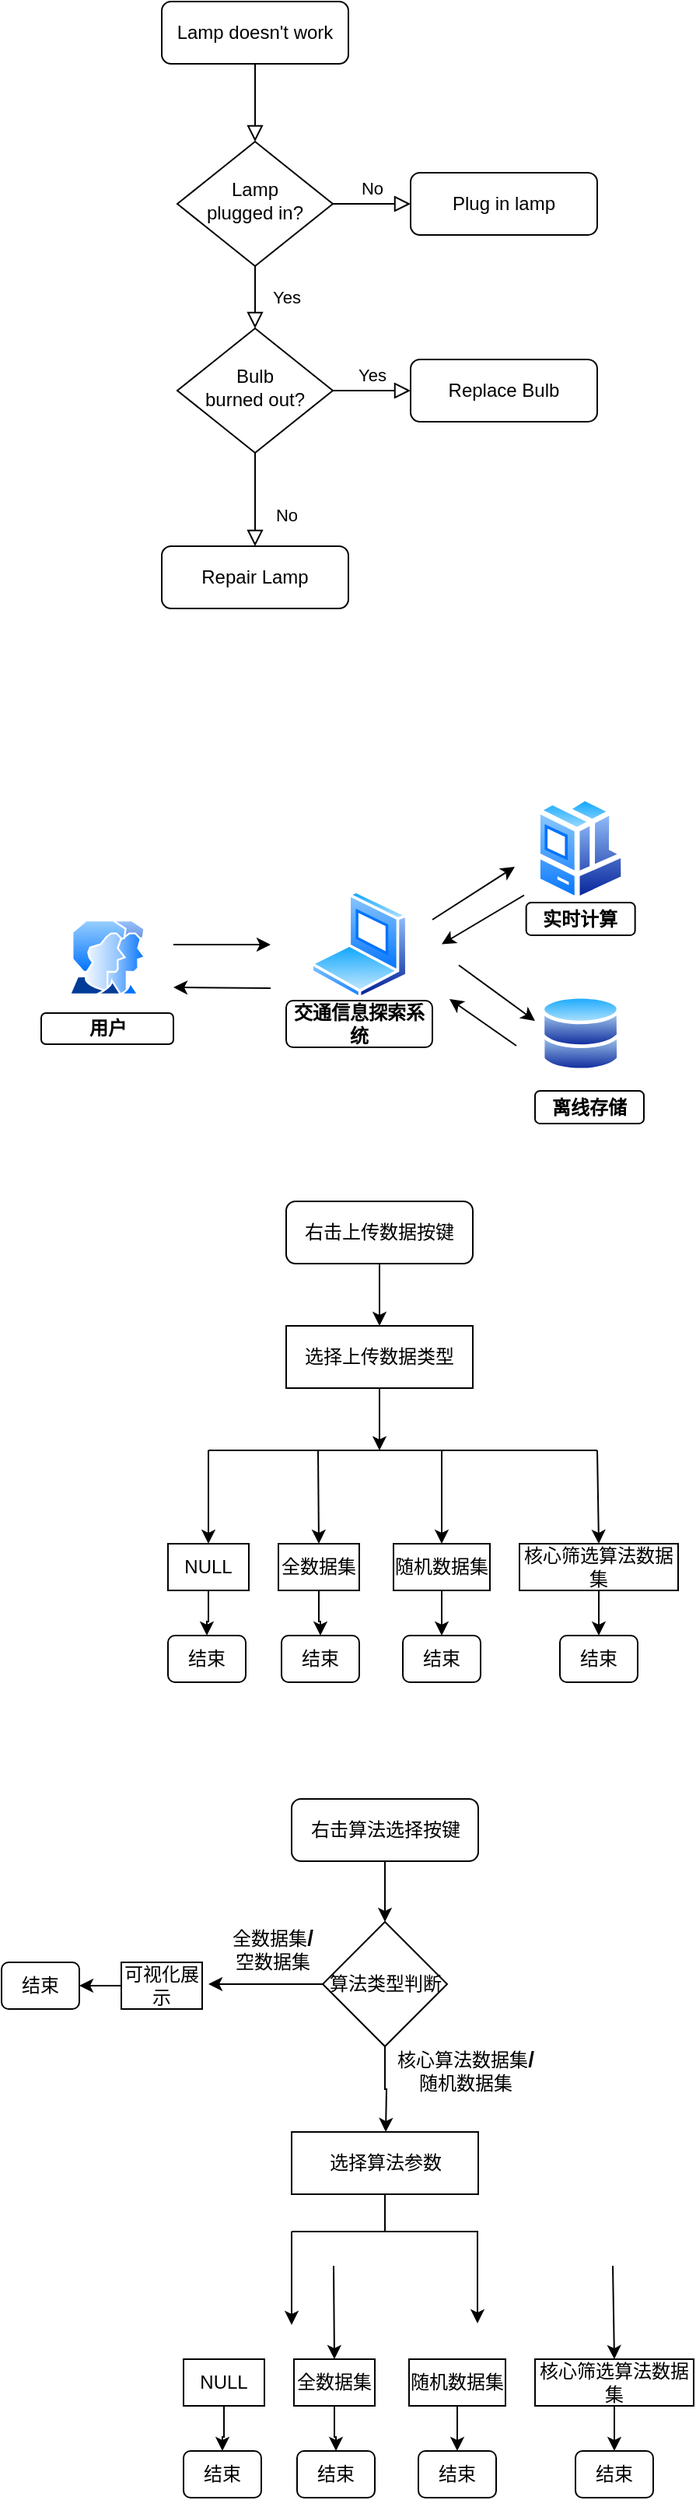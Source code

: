 <mxfile version="14.4.5" type="github">
  <diagram id="C5RBs43oDa-KdzZeNtuy" name="Page-1">
    <mxGraphModel dx="903" dy="575" grid="0" gridSize="10" guides="1" tooltips="1" connect="1" arrows="1" fold="1" page="1" pageScale="1" pageWidth="827" pageHeight="1169" math="0" shadow="0">
      <root>
        <mxCell id="WIyWlLk6GJQsqaUBKTNV-0" />
        <mxCell id="WIyWlLk6GJQsqaUBKTNV-1" parent="WIyWlLk6GJQsqaUBKTNV-0" />
        <mxCell id="WIyWlLk6GJQsqaUBKTNV-2" value="" style="rounded=0;html=1;jettySize=auto;orthogonalLoop=1;fontSize=11;endArrow=block;endFill=0;endSize=8;strokeWidth=1;shadow=0;labelBackgroundColor=none;edgeStyle=orthogonalEdgeStyle;" parent="WIyWlLk6GJQsqaUBKTNV-1" source="WIyWlLk6GJQsqaUBKTNV-3" target="WIyWlLk6GJQsqaUBKTNV-6" edge="1">
          <mxGeometry relative="1" as="geometry" />
        </mxCell>
        <mxCell id="WIyWlLk6GJQsqaUBKTNV-3" value="Lamp doesn&#39;t work" style="rounded=1;whiteSpace=wrap;html=1;fontSize=12;glass=0;strokeWidth=1;shadow=0;" parent="WIyWlLk6GJQsqaUBKTNV-1" vertex="1">
          <mxGeometry x="160" y="80" width="120" height="40" as="geometry" />
        </mxCell>
        <mxCell id="WIyWlLk6GJQsqaUBKTNV-4" value="Yes" style="rounded=0;html=1;jettySize=auto;orthogonalLoop=1;fontSize=11;endArrow=block;endFill=0;endSize=8;strokeWidth=1;shadow=0;labelBackgroundColor=none;edgeStyle=orthogonalEdgeStyle;" parent="WIyWlLk6GJQsqaUBKTNV-1" source="WIyWlLk6GJQsqaUBKTNV-6" target="WIyWlLk6GJQsqaUBKTNV-10" edge="1">
          <mxGeometry y="20" relative="1" as="geometry">
            <mxPoint as="offset" />
          </mxGeometry>
        </mxCell>
        <mxCell id="WIyWlLk6GJQsqaUBKTNV-5" value="No" style="edgeStyle=orthogonalEdgeStyle;rounded=0;html=1;jettySize=auto;orthogonalLoop=1;fontSize=11;endArrow=block;endFill=0;endSize=8;strokeWidth=1;shadow=0;labelBackgroundColor=none;" parent="WIyWlLk6GJQsqaUBKTNV-1" source="WIyWlLk6GJQsqaUBKTNV-6" target="WIyWlLk6GJQsqaUBKTNV-7" edge="1">
          <mxGeometry y="10" relative="1" as="geometry">
            <mxPoint as="offset" />
          </mxGeometry>
        </mxCell>
        <mxCell id="WIyWlLk6GJQsqaUBKTNV-6" value="Lamp&lt;br&gt;plugged in?" style="rhombus;whiteSpace=wrap;html=1;shadow=0;fontFamily=Helvetica;fontSize=12;align=center;strokeWidth=1;spacing=6;spacingTop=-4;" parent="WIyWlLk6GJQsqaUBKTNV-1" vertex="1">
          <mxGeometry x="170" y="170" width="100" height="80" as="geometry" />
        </mxCell>
        <mxCell id="WIyWlLk6GJQsqaUBKTNV-7" value="Plug in lamp" style="rounded=1;whiteSpace=wrap;html=1;fontSize=12;glass=0;strokeWidth=1;shadow=0;" parent="WIyWlLk6GJQsqaUBKTNV-1" vertex="1">
          <mxGeometry x="320" y="190" width="120" height="40" as="geometry" />
        </mxCell>
        <mxCell id="WIyWlLk6GJQsqaUBKTNV-8" value="No" style="rounded=0;html=1;jettySize=auto;orthogonalLoop=1;fontSize=11;endArrow=block;endFill=0;endSize=8;strokeWidth=1;shadow=0;labelBackgroundColor=none;edgeStyle=orthogonalEdgeStyle;" parent="WIyWlLk6GJQsqaUBKTNV-1" source="WIyWlLk6GJQsqaUBKTNV-10" target="WIyWlLk6GJQsqaUBKTNV-11" edge="1">
          <mxGeometry x="0.333" y="20" relative="1" as="geometry">
            <mxPoint as="offset" />
          </mxGeometry>
        </mxCell>
        <mxCell id="WIyWlLk6GJQsqaUBKTNV-9" value="Yes" style="edgeStyle=orthogonalEdgeStyle;rounded=0;html=1;jettySize=auto;orthogonalLoop=1;fontSize=11;endArrow=block;endFill=0;endSize=8;strokeWidth=1;shadow=0;labelBackgroundColor=none;" parent="WIyWlLk6GJQsqaUBKTNV-1" source="WIyWlLk6GJQsqaUBKTNV-10" target="WIyWlLk6GJQsqaUBKTNV-12" edge="1">
          <mxGeometry y="10" relative="1" as="geometry">
            <mxPoint as="offset" />
          </mxGeometry>
        </mxCell>
        <mxCell id="WIyWlLk6GJQsqaUBKTNV-10" value="Bulb&lt;br&gt;burned out?" style="rhombus;whiteSpace=wrap;html=1;shadow=0;fontFamily=Helvetica;fontSize=12;align=center;strokeWidth=1;spacing=6;spacingTop=-4;" parent="WIyWlLk6GJQsqaUBKTNV-1" vertex="1">
          <mxGeometry x="170" y="290" width="100" height="80" as="geometry" />
        </mxCell>
        <mxCell id="WIyWlLk6GJQsqaUBKTNV-11" value="Repair Lamp" style="rounded=1;whiteSpace=wrap;html=1;fontSize=12;glass=0;strokeWidth=1;shadow=0;" parent="WIyWlLk6GJQsqaUBKTNV-1" vertex="1">
          <mxGeometry x="160" y="430" width="120" height="40" as="geometry" />
        </mxCell>
        <mxCell id="WIyWlLk6GJQsqaUBKTNV-12" value="Replace Bulb" style="rounded=1;whiteSpace=wrap;html=1;fontSize=12;glass=0;strokeWidth=1;shadow=0;" parent="WIyWlLk6GJQsqaUBKTNV-1" vertex="1">
          <mxGeometry x="320" y="310" width="120" height="40" as="geometry" />
        </mxCell>
        <mxCell id="07RU_dakuY-ybr0K6Tnr-0" value="" style="aspect=fixed;perimeter=ellipsePerimeter;html=1;align=center;shadow=0;dashed=0;spacingTop=3;image;image=img/lib/active_directory/user_accounts.svg;" vertex="1" parent="WIyWlLk6GJQsqaUBKTNV-1">
          <mxGeometry x="100" y="670" width="50" height="48.5" as="geometry" />
        </mxCell>
        <mxCell id="07RU_dakuY-ybr0K6Tnr-1" value="&lt;b&gt;用户&lt;/b&gt;" style="rounded=1;whiteSpace=wrap;html=1;fontSize=12;glass=0;strokeWidth=1;shadow=0;" vertex="1" parent="WIyWlLk6GJQsqaUBKTNV-1">
          <mxGeometry x="82.5" y="730" width="85" height="20" as="geometry" />
        </mxCell>
        <mxCell id="07RU_dakuY-ybr0K6Tnr-2" value="" style="endArrow=classic;html=1;" edge="1" parent="WIyWlLk6GJQsqaUBKTNV-1">
          <mxGeometry width="50" height="50" relative="1" as="geometry">
            <mxPoint x="167.5" y="686" as="sourcePoint" />
            <mxPoint x="230" y="686" as="targetPoint" />
          </mxGeometry>
        </mxCell>
        <mxCell id="07RU_dakuY-ybr0K6Tnr-3" value="" style="endArrow=classic;html=1;" edge="1" parent="WIyWlLk6GJQsqaUBKTNV-1">
          <mxGeometry width="50" height="50" relative="1" as="geometry">
            <mxPoint x="230" y="714" as="sourcePoint" />
            <mxPoint x="167.5" y="713.5" as="targetPoint" />
          </mxGeometry>
        </mxCell>
        <mxCell id="07RU_dakuY-ybr0K6Tnr-4" value="" style="aspect=fixed;perimeter=ellipsePerimeter;html=1;align=center;shadow=0;dashed=0;spacingTop=3;image;image=img/lib/active_directory/laptop_client.svg;" vertex="1" parent="WIyWlLk6GJQsqaUBKTNV-1">
          <mxGeometry x="255.5" y="651" width="63" height="70" as="geometry" />
        </mxCell>
        <mxCell id="07RU_dakuY-ybr0K6Tnr-5" value="&lt;b&gt;交通信息探索系统&lt;/b&gt;" style="rounded=1;whiteSpace=wrap;html=1;fontSize=12;glass=0;strokeWidth=1;shadow=0;" vertex="1" parent="WIyWlLk6GJQsqaUBKTNV-1">
          <mxGeometry x="240" y="722" width="94" height="30" as="geometry" />
        </mxCell>
        <mxCell id="07RU_dakuY-ybr0K6Tnr-6" value="" style="endArrow=classic;html=1;" edge="1" parent="WIyWlLk6GJQsqaUBKTNV-1">
          <mxGeometry width="50" height="50" relative="1" as="geometry">
            <mxPoint x="334" y="670" as="sourcePoint" />
            <mxPoint x="387" y="636" as="targetPoint" />
          </mxGeometry>
        </mxCell>
        <mxCell id="07RU_dakuY-ybr0K6Tnr-7" value="" style="endArrow=classic;html=1;" edge="1" parent="WIyWlLk6GJQsqaUBKTNV-1">
          <mxGeometry width="50" height="50" relative="1" as="geometry">
            <mxPoint x="393" y="654.25" as="sourcePoint" />
            <mxPoint x="340" y="685.75" as="targetPoint" />
          </mxGeometry>
        </mxCell>
        <mxCell id="07RU_dakuY-ybr0K6Tnr-9" value="" style="aspect=fixed;perimeter=ellipsePerimeter;html=1;align=center;shadow=0;dashed=0;spacingTop=3;image;image=img/lib/active_directory/databases.svg;" vertex="1" parent="WIyWlLk6GJQsqaUBKTNV-1">
          <mxGeometry x="403.82" y="718" width="51.02" height="50" as="geometry" />
        </mxCell>
        <mxCell id="07RU_dakuY-ybr0K6Tnr-10" value="" style="aspect=fixed;perimeter=ellipsePerimeter;html=1;align=center;shadow=0;dashed=0;spacingTop=3;image;image=img/lib/active_directory/workstation_client.svg;" vertex="1" parent="WIyWlLk6GJQsqaUBKTNV-1">
          <mxGeometry x="400" y="590" width="58.65" height="69" as="geometry" />
        </mxCell>
        <mxCell id="07RU_dakuY-ybr0K6Tnr-14" value="" style="endArrow=classic;html=1;" edge="1" parent="WIyWlLk6GJQsqaUBKTNV-1">
          <mxGeometry width="50" height="50" relative="1" as="geometry">
            <mxPoint x="351" y="699.25" as="sourcePoint" />
            <mxPoint x="400" y="735" as="targetPoint" />
          </mxGeometry>
        </mxCell>
        <mxCell id="07RU_dakuY-ybr0K6Tnr-15" value="" style="endArrow=classic;html=1;" edge="1" parent="WIyWlLk6GJQsqaUBKTNV-1">
          <mxGeometry width="50" height="50" relative="1" as="geometry">
            <mxPoint x="388" y="751" as="sourcePoint" />
            <mxPoint x="345" y="721" as="targetPoint" />
          </mxGeometry>
        </mxCell>
        <mxCell id="07RU_dakuY-ybr0K6Tnr-16" value="&lt;b&gt;实时计算&lt;/b&gt;" style="rounded=1;whiteSpace=wrap;html=1;fontSize=12;glass=0;strokeWidth=1;shadow=0;" vertex="1" parent="WIyWlLk6GJQsqaUBKTNV-1">
          <mxGeometry x="394.33" y="659" width="70" height="21" as="geometry" />
        </mxCell>
        <mxCell id="07RU_dakuY-ybr0K6Tnr-18" value="&lt;b&gt;离线存储&lt;/b&gt;" style="rounded=1;whiteSpace=wrap;html=1;fontSize=12;glass=0;strokeWidth=1;shadow=0;" vertex="1" parent="WIyWlLk6GJQsqaUBKTNV-1">
          <mxGeometry x="400" y="780" width="70" height="21" as="geometry" />
        </mxCell>
        <mxCell id="07RU_dakuY-ybr0K6Tnr-20" style="edgeStyle=orthogonalEdgeStyle;rounded=0;orthogonalLoop=1;jettySize=auto;html=1;entryX=0.5;entryY=0;entryDx=0;entryDy=0;" edge="1" parent="WIyWlLk6GJQsqaUBKTNV-1" source="07RU_dakuY-ybr0K6Tnr-19" target="07RU_dakuY-ybr0K6Tnr-21">
          <mxGeometry relative="1" as="geometry">
            <mxPoint x="300" y="921" as="targetPoint" />
          </mxGeometry>
        </mxCell>
        <mxCell id="07RU_dakuY-ybr0K6Tnr-19" value="右击上传数据按键" style="rounded=1;whiteSpace=wrap;html=1;fontSize=12;glass=0;strokeWidth=1;shadow=0;" vertex="1" parent="WIyWlLk6GJQsqaUBKTNV-1">
          <mxGeometry x="240" y="851" width="120" height="40" as="geometry" />
        </mxCell>
        <mxCell id="07RU_dakuY-ybr0K6Tnr-22" style="edgeStyle=orthogonalEdgeStyle;rounded=0;orthogonalLoop=1;jettySize=auto;html=1;" edge="1" parent="WIyWlLk6GJQsqaUBKTNV-1" source="07RU_dakuY-ybr0K6Tnr-21">
          <mxGeometry relative="1" as="geometry">
            <mxPoint x="300" y="1011" as="targetPoint" />
          </mxGeometry>
        </mxCell>
        <mxCell id="07RU_dakuY-ybr0K6Tnr-21" value="选择上传数据类型" style="rounded=0;whiteSpace=wrap;html=1;" vertex="1" parent="WIyWlLk6GJQsqaUBKTNV-1">
          <mxGeometry x="240" y="931" width="120" height="40" as="geometry" />
        </mxCell>
        <mxCell id="07RU_dakuY-ybr0K6Tnr-23" value="" style="endArrow=none;html=1;" edge="1" parent="WIyWlLk6GJQsqaUBKTNV-1">
          <mxGeometry width="50" height="50" relative="1" as="geometry">
            <mxPoint x="190" y="1011" as="sourcePoint" />
            <mxPoint x="440" y="1011" as="targetPoint" />
          </mxGeometry>
        </mxCell>
        <mxCell id="07RU_dakuY-ybr0K6Tnr-24" value="" style="endArrow=classic;html=1;entryX=0.5;entryY=0;entryDx=0;entryDy=0;" edge="1" parent="WIyWlLk6GJQsqaUBKTNV-1" target="07RU_dakuY-ybr0K6Tnr-29">
          <mxGeometry width="50" height="50" relative="1" as="geometry">
            <mxPoint x="190" y="1011" as="sourcePoint" />
            <mxPoint x="190" y="1061" as="targetPoint" />
          </mxGeometry>
        </mxCell>
        <mxCell id="07RU_dakuY-ybr0K6Tnr-25" value="" style="endArrow=classic;html=1;entryX=0.5;entryY=0;entryDx=0;entryDy=0;" edge="1" parent="WIyWlLk6GJQsqaUBKTNV-1" target="07RU_dakuY-ybr0K6Tnr-31">
          <mxGeometry width="50" height="50" relative="1" as="geometry">
            <mxPoint x="260.5" y="1011" as="sourcePoint" />
            <mxPoint x="260.5" y="1061" as="targetPoint" />
          </mxGeometry>
        </mxCell>
        <mxCell id="07RU_dakuY-ybr0K6Tnr-26" value="" style="endArrow=classic;html=1;entryX=0.5;entryY=0;entryDx=0;entryDy=0;" edge="1" parent="WIyWlLk6GJQsqaUBKTNV-1" target="07RU_dakuY-ybr0K6Tnr-32">
          <mxGeometry width="50" height="50" relative="1" as="geometry">
            <mxPoint x="340.0" y="1011" as="sourcePoint" />
            <mxPoint x="340.0" y="1061" as="targetPoint" />
          </mxGeometry>
        </mxCell>
        <mxCell id="07RU_dakuY-ybr0K6Tnr-27" value="" style="endArrow=classic;html=1;entryX=0.5;entryY=0;entryDx=0;entryDy=0;" edge="1" parent="WIyWlLk6GJQsqaUBKTNV-1" target="07RU_dakuY-ybr0K6Tnr-33">
          <mxGeometry width="50" height="50" relative="1" as="geometry">
            <mxPoint x="440" y="1011" as="sourcePoint" />
            <mxPoint x="409.66" y="1061" as="targetPoint" />
          </mxGeometry>
        </mxCell>
        <mxCell id="07RU_dakuY-ybr0K6Tnr-48" style="edgeStyle=orthogonalEdgeStyle;rounded=0;orthogonalLoop=1;jettySize=auto;html=1;entryX=0.5;entryY=0;entryDx=0;entryDy=0;" edge="1" parent="WIyWlLk6GJQsqaUBKTNV-1" source="07RU_dakuY-ybr0K6Tnr-29" target="07RU_dakuY-ybr0K6Tnr-39">
          <mxGeometry relative="1" as="geometry" />
        </mxCell>
        <mxCell id="07RU_dakuY-ybr0K6Tnr-29" value="NULL" style="rounded=0;whiteSpace=wrap;html=1;" vertex="1" parent="WIyWlLk6GJQsqaUBKTNV-1">
          <mxGeometry x="164" y="1071" width="52" height="30" as="geometry" />
        </mxCell>
        <mxCell id="07RU_dakuY-ybr0K6Tnr-47" style="edgeStyle=orthogonalEdgeStyle;rounded=0;orthogonalLoop=1;jettySize=auto;html=1;entryX=0.5;entryY=0;entryDx=0;entryDy=0;" edge="1" parent="WIyWlLk6GJQsqaUBKTNV-1" source="07RU_dakuY-ybr0K6Tnr-31" target="07RU_dakuY-ybr0K6Tnr-41">
          <mxGeometry relative="1" as="geometry" />
        </mxCell>
        <mxCell id="07RU_dakuY-ybr0K6Tnr-31" value="全数据集" style="rounded=0;whiteSpace=wrap;html=1;" vertex="1" parent="WIyWlLk6GJQsqaUBKTNV-1">
          <mxGeometry x="235" y="1071" width="52" height="30" as="geometry" />
        </mxCell>
        <mxCell id="07RU_dakuY-ybr0K6Tnr-46" style="edgeStyle=orthogonalEdgeStyle;rounded=0;orthogonalLoop=1;jettySize=auto;html=1;entryX=0.5;entryY=0;entryDx=0;entryDy=0;" edge="1" parent="WIyWlLk6GJQsqaUBKTNV-1" source="07RU_dakuY-ybr0K6Tnr-32" target="07RU_dakuY-ybr0K6Tnr-42">
          <mxGeometry relative="1" as="geometry" />
        </mxCell>
        <mxCell id="07RU_dakuY-ybr0K6Tnr-32" value="随机数据集" style="rounded=0;whiteSpace=wrap;html=1;" vertex="1" parent="WIyWlLk6GJQsqaUBKTNV-1">
          <mxGeometry x="309" y="1071" width="62" height="30" as="geometry" />
        </mxCell>
        <mxCell id="07RU_dakuY-ybr0K6Tnr-45" style="edgeStyle=orthogonalEdgeStyle;rounded=0;orthogonalLoop=1;jettySize=auto;html=1;entryX=0.5;entryY=0;entryDx=0;entryDy=0;" edge="1" parent="WIyWlLk6GJQsqaUBKTNV-1" source="07RU_dakuY-ybr0K6Tnr-33" target="07RU_dakuY-ybr0K6Tnr-43">
          <mxGeometry relative="1" as="geometry" />
        </mxCell>
        <mxCell id="07RU_dakuY-ybr0K6Tnr-33" value="核心筛选算法数据集" style="rounded=0;whiteSpace=wrap;html=1;" vertex="1" parent="WIyWlLk6GJQsqaUBKTNV-1">
          <mxGeometry x="390" y="1071" width="102" height="30" as="geometry" />
        </mxCell>
        <mxCell id="07RU_dakuY-ybr0K6Tnr-39" value="结束" style="rounded=1;whiteSpace=wrap;html=1;fontSize=12;glass=0;strokeWidth=1;shadow=0;" vertex="1" parent="WIyWlLk6GJQsqaUBKTNV-1">
          <mxGeometry x="164" y="1130" width="50" height="30" as="geometry" />
        </mxCell>
        <mxCell id="07RU_dakuY-ybr0K6Tnr-41" value="结束" style="rounded=1;whiteSpace=wrap;html=1;fontSize=12;glass=0;strokeWidth=1;shadow=0;" vertex="1" parent="WIyWlLk6GJQsqaUBKTNV-1">
          <mxGeometry x="237" y="1130" width="50" height="30" as="geometry" />
        </mxCell>
        <mxCell id="07RU_dakuY-ybr0K6Tnr-42" value="结束" style="rounded=1;whiteSpace=wrap;html=1;fontSize=12;glass=0;strokeWidth=1;shadow=0;" vertex="1" parent="WIyWlLk6GJQsqaUBKTNV-1">
          <mxGeometry x="315" y="1130" width="50" height="30" as="geometry" />
        </mxCell>
        <mxCell id="07RU_dakuY-ybr0K6Tnr-43" value="结束" style="rounded=1;whiteSpace=wrap;html=1;fontSize=12;glass=0;strokeWidth=1;shadow=0;" vertex="1" parent="WIyWlLk6GJQsqaUBKTNV-1">
          <mxGeometry x="416" y="1130" width="50" height="30" as="geometry" />
        </mxCell>
        <mxCell id="07RU_dakuY-ybr0K6Tnr-50" style="edgeStyle=orthogonalEdgeStyle;rounded=0;orthogonalLoop=1;jettySize=auto;html=1;entryX=0.5;entryY=0;entryDx=0;entryDy=0;" edge="1" parent="WIyWlLk6GJQsqaUBKTNV-1" source="07RU_dakuY-ybr0K6Tnr-51" target="07RU_dakuY-ybr0K6Tnr-71">
          <mxGeometry relative="1" as="geometry">
            <mxPoint x="303" y="1306" as="targetPoint" />
          </mxGeometry>
        </mxCell>
        <mxCell id="07RU_dakuY-ybr0K6Tnr-51" value="右击算法选择按键" style="rounded=1;whiteSpace=wrap;html=1;fontSize=12;glass=0;strokeWidth=1;shadow=0;" vertex="1" parent="WIyWlLk6GJQsqaUBKTNV-1">
          <mxGeometry x="243.5" y="1235" width="120" height="40" as="geometry" />
        </mxCell>
        <mxCell id="07RU_dakuY-ybr0K6Tnr-52" style="edgeStyle=orthogonalEdgeStyle;rounded=0;orthogonalLoop=1;jettySize=auto;html=1;" edge="1" parent="WIyWlLk6GJQsqaUBKTNV-1" source="07RU_dakuY-ybr0K6Tnr-53">
          <mxGeometry relative="1" as="geometry">
            <mxPoint x="363" y="1572" as="targetPoint" />
            <Array as="points">
              <mxPoint x="303" y="1513" />
              <mxPoint x="363" y="1513" />
            </Array>
          </mxGeometry>
        </mxCell>
        <mxCell id="07RU_dakuY-ybr0K6Tnr-53" value="选择算法参数" style="rounded=0;whiteSpace=wrap;html=1;" vertex="1" parent="WIyWlLk6GJQsqaUBKTNV-1">
          <mxGeometry x="243.5" y="1449" width="120" height="40" as="geometry" />
        </mxCell>
        <mxCell id="07RU_dakuY-ybr0K6Tnr-54" value="" style="endArrow=none;html=1;" edge="1" parent="WIyWlLk6GJQsqaUBKTNV-1">
          <mxGeometry width="50" height="50" relative="1" as="geometry">
            <mxPoint x="243.5" y="1513" as="sourcePoint" />
            <mxPoint x="304.5" y="1513" as="targetPoint" />
          </mxGeometry>
        </mxCell>
        <mxCell id="07RU_dakuY-ybr0K6Tnr-55" value="" style="endArrow=classic;html=1;entryX=0.5;entryY=0;entryDx=0;entryDy=0;" edge="1" parent="WIyWlLk6GJQsqaUBKTNV-1">
          <mxGeometry width="50" height="50" relative="1" as="geometry">
            <mxPoint x="243.5" y="1513" as="sourcePoint" />
            <mxPoint x="243.5" y="1573" as="targetPoint" />
          </mxGeometry>
        </mxCell>
        <mxCell id="07RU_dakuY-ybr0K6Tnr-56" value="" style="endArrow=classic;html=1;entryX=0.5;entryY=0;entryDx=0;entryDy=0;" edge="1" parent="WIyWlLk6GJQsqaUBKTNV-1" target="07RU_dakuY-ybr0K6Tnr-62">
          <mxGeometry width="50" height="50" relative="1" as="geometry">
            <mxPoint x="270.5" y="1535" as="sourcePoint" />
            <mxPoint x="270.5" y="1585" as="targetPoint" />
          </mxGeometry>
        </mxCell>
        <mxCell id="07RU_dakuY-ybr0K6Tnr-58" value="" style="endArrow=classic;html=1;entryX=0.5;entryY=0;entryDx=0;entryDy=0;" edge="1" parent="WIyWlLk6GJQsqaUBKTNV-1" target="07RU_dakuY-ybr0K6Tnr-66">
          <mxGeometry width="50" height="50" relative="1" as="geometry">
            <mxPoint x="450" y="1535" as="sourcePoint" />
            <mxPoint x="419.66" y="1585" as="targetPoint" />
          </mxGeometry>
        </mxCell>
        <mxCell id="07RU_dakuY-ybr0K6Tnr-59" style="edgeStyle=orthogonalEdgeStyle;rounded=0;orthogonalLoop=1;jettySize=auto;html=1;entryX=0.5;entryY=0;entryDx=0;entryDy=0;" edge="1" parent="WIyWlLk6GJQsqaUBKTNV-1" source="07RU_dakuY-ybr0K6Tnr-60" target="07RU_dakuY-ybr0K6Tnr-67">
          <mxGeometry relative="1" as="geometry" />
        </mxCell>
        <mxCell id="07RU_dakuY-ybr0K6Tnr-60" value="NULL" style="rounded=0;whiteSpace=wrap;html=1;" vertex="1" parent="WIyWlLk6GJQsqaUBKTNV-1">
          <mxGeometry x="174" y="1595" width="52" height="30" as="geometry" />
        </mxCell>
        <mxCell id="07RU_dakuY-ybr0K6Tnr-61" style="edgeStyle=orthogonalEdgeStyle;rounded=0;orthogonalLoop=1;jettySize=auto;html=1;entryX=0.5;entryY=0;entryDx=0;entryDy=0;" edge="1" parent="WIyWlLk6GJQsqaUBKTNV-1" source="07RU_dakuY-ybr0K6Tnr-62" target="07RU_dakuY-ybr0K6Tnr-68">
          <mxGeometry relative="1" as="geometry" />
        </mxCell>
        <mxCell id="07RU_dakuY-ybr0K6Tnr-62" value="全数据集" style="rounded=0;whiteSpace=wrap;html=1;" vertex="1" parent="WIyWlLk6GJQsqaUBKTNV-1">
          <mxGeometry x="245" y="1595" width="52" height="30" as="geometry" />
        </mxCell>
        <mxCell id="07RU_dakuY-ybr0K6Tnr-63" style="edgeStyle=orthogonalEdgeStyle;rounded=0;orthogonalLoop=1;jettySize=auto;html=1;entryX=0.5;entryY=0;entryDx=0;entryDy=0;" edge="1" parent="WIyWlLk6GJQsqaUBKTNV-1" source="07RU_dakuY-ybr0K6Tnr-64" target="07RU_dakuY-ybr0K6Tnr-69">
          <mxGeometry relative="1" as="geometry" />
        </mxCell>
        <mxCell id="07RU_dakuY-ybr0K6Tnr-64" value="随机数据集" style="rounded=0;whiteSpace=wrap;html=1;" vertex="1" parent="WIyWlLk6GJQsqaUBKTNV-1">
          <mxGeometry x="319" y="1595" width="62" height="30" as="geometry" />
        </mxCell>
        <mxCell id="07RU_dakuY-ybr0K6Tnr-65" style="edgeStyle=orthogonalEdgeStyle;rounded=0;orthogonalLoop=1;jettySize=auto;html=1;entryX=0.5;entryY=0;entryDx=0;entryDy=0;" edge="1" parent="WIyWlLk6GJQsqaUBKTNV-1" source="07RU_dakuY-ybr0K6Tnr-66" target="07RU_dakuY-ybr0K6Tnr-70">
          <mxGeometry relative="1" as="geometry" />
        </mxCell>
        <mxCell id="07RU_dakuY-ybr0K6Tnr-66" value="核心筛选算法数据集" style="rounded=0;whiteSpace=wrap;html=1;" vertex="1" parent="WIyWlLk6GJQsqaUBKTNV-1">
          <mxGeometry x="400" y="1595" width="102" height="30" as="geometry" />
        </mxCell>
        <mxCell id="07RU_dakuY-ybr0K6Tnr-67" value="结束" style="rounded=1;whiteSpace=wrap;html=1;fontSize=12;glass=0;strokeWidth=1;shadow=0;" vertex="1" parent="WIyWlLk6GJQsqaUBKTNV-1">
          <mxGeometry x="174" y="1654" width="50" height="30" as="geometry" />
        </mxCell>
        <mxCell id="07RU_dakuY-ybr0K6Tnr-68" value="结束" style="rounded=1;whiteSpace=wrap;html=1;fontSize=12;glass=0;strokeWidth=1;shadow=0;" vertex="1" parent="WIyWlLk6GJQsqaUBKTNV-1">
          <mxGeometry x="247" y="1654" width="50" height="30" as="geometry" />
        </mxCell>
        <mxCell id="07RU_dakuY-ybr0K6Tnr-69" value="结束" style="rounded=1;whiteSpace=wrap;html=1;fontSize=12;glass=0;strokeWidth=1;shadow=0;" vertex="1" parent="WIyWlLk6GJQsqaUBKTNV-1">
          <mxGeometry x="325" y="1654" width="50" height="30" as="geometry" />
        </mxCell>
        <mxCell id="07RU_dakuY-ybr0K6Tnr-70" value="结束" style="rounded=1;whiteSpace=wrap;html=1;fontSize=12;glass=0;strokeWidth=1;shadow=0;" vertex="1" parent="WIyWlLk6GJQsqaUBKTNV-1">
          <mxGeometry x="426" y="1654" width="50" height="30" as="geometry" />
        </mxCell>
        <mxCell id="07RU_dakuY-ybr0K6Tnr-73" style="edgeStyle=orthogonalEdgeStyle;rounded=0;orthogonalLoop=1;jettySize=auto;html=1;" edge="1" parent="WIyWlLk6GJQsqaUBKTNV-1" source="07RU_dakuY-ybr0K6Tnr-71">
          <mxGeometry relative="1" as="geometry">
            <mxPoint x="190" y="1354" as="targetPoint" />
          </mxGeometry>
        </mxCell>
        <mxCell id="07RU_dakuY-ybr0K6Tnr-74" style="edgeStyle=orthogonalEdgeStyle;rounded=0;orthogonalLoop=1;jettySize=auto;html=1;" edge="1" parent="WIyWlLk6GJQsqaUBKTNV-1" source="07RU_dakuY-ybr0K6Tnr-71">
          <mxGeometry relative="1" as="geometry">
            <mxPoint x="304" y="1449" as="targetPoint" />
          </mxGeometry>
        </mxCell>
        <mxCell id="07RU_dakuY-ybr0K6Tnr-71" value="算法类型判断" style="rhombus;whiteSpace=wrap;html=1;" vertex="1" parent="WIyWlLk6GJQsqaUBKTNV-1">
          <mxGeometry x="263.5" y="1314" width="80" height="80" as="geometry" />
        </mxCell>
        <mxCell id="07RU_dakuY-ybr0K6Tnr-75" value="全数据集&lt;b&gt;&lt;font style=&quot;font-size: 14px&quot;&gt;/&lt;br&gt;&lt;/font&gt;&lt;/b&gt;空数据集" style="text;html=1;align=center;verticalAlign=middle;resizable=0;points=[];autosize=1;" vertex="1" parent="WIyWlLk6GJQsqaUBKTNV-1">
          <mxGeometry x="200" y="1314" width="62" height="33" as="geometry" />
        </mxCell>
        <mxCell id="07RU_dakuY-ybr0K6Tnr-83" style="edgeStyle=orthogonalEdgeStyle;rounded=0;orthogonalLoop=1;jettySize=auto;html=1;entryX=1;entryY=0.5;entryDx=0;entryDy=0;" edge="1" parent="WIyWlLk6GJQsqaUBKTNV-1" source="07RU_dakuY-ybr0K6Tnr-76" target="07RU_dakuY-ybr0K6Tnr-82">
          <mxGeometry relative="1" as="geometry" />
        </mxCell>
        <mxCell id="07RU_dakuY-ybr0K6Tnr-76" value="可视化展示" style="rounded=0;whiteSpace=wrap;html=1;" vertex="1" parent="WIyWlLk6GJQsqaUBKTNV-1">
          <mxGeometry x="134" y="1340" width="52" height="30" as="geometry" />
        </mxCell>
        <mxCell id="07RU_dakuY-ybr0K6Tnr-82" value="结束" style="rounded=1;whiteSpace=wrap;html=1;fontSize=12;glass=0;strokeWidth=1;shadow=0;" vertex="1" parent="WIyWlLk6GJQsqaUBKTNV-1">
          <mxGeometry x="57" y="1340" width="50" height="30" as="geometry" />
        </mxCell>
        <mxCell id="07RU_dakuY-ybr0K6Tnr-84" value="&lt;font&gt;核心算法数据集&lt;/font&gt;&lt;font style=&quot;font-weight: bold ; font-size: 14px&quot;&gt;/&lt;br&gt;&lt;/font&gt;随机数据集" style="text;html=1;align=center;verticalAlign=middle;resizable=0;points=[];autosize=1;" vertex="1" parent="WIyWlLk6GJQsqaUBKTNV-1">
          <mxGeometry x="305.82" y="1392" width="98" height="33" as="geometry" />
        </mxCell>
      </root>
    </mxGraphModel>
  </diagram>
</mxfile>
